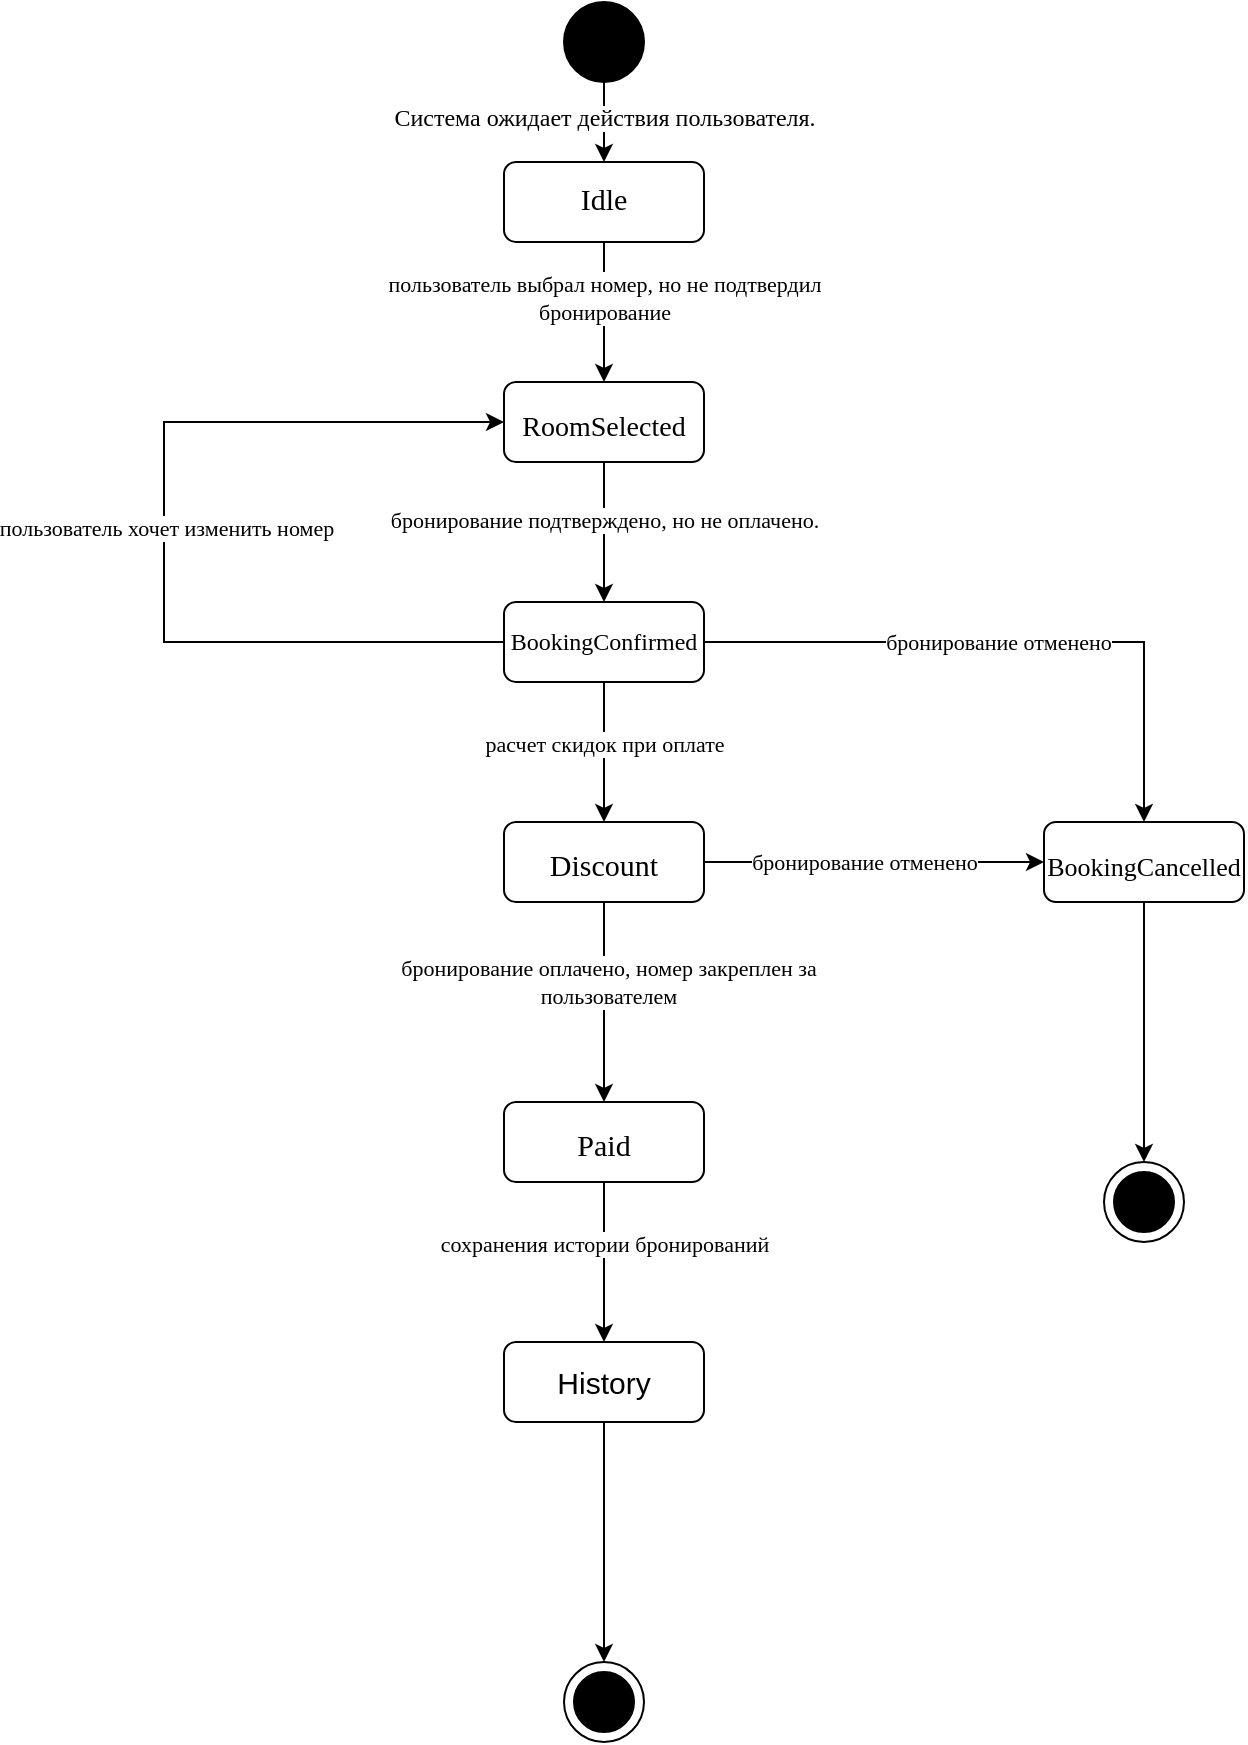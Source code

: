 <mxfile version="24.9.2" pages="3">
  <diagram name="Задание №1" id="jPfXPnXyg6fMa_7kMGMS">
    <mxGraphModel dx="1877" dy="565" grid="1" gridSize="10" guides="1" tooltips="1" connect="1" arrows="1" fold="1" page="1" pageScale="1" pageWidth="827" pageHeight="1169" math="0" shadow="0">
      <root>
        <mxCell id="0" />
        <mxCell id="1" parent="0" />
        <mxCell id="RVeRk9NaLnkhwBp9dZ_q-1" style="edgeStyle=orthogonalEdgeStyle;rounded=0;orthogonalLoop=1;jettySize=auto;html=1;exitX=0.5;exitY=1;exitDx=0;exitDy=0;entryX=0.5;entryY=0;entryDx=0;entryDy=0;" parent="1" source="RVeRk9NaLnkhwBp9dZ_q-3" target="RVeRk9NaLnkhwBp9dZ_q-6" edge="1">
          <mxGeometry relative="1" as="geometry">
            <Array as="points">
              <mxPoint x="-430" y="150" />
              <mxPoint x="-430" y="150" />
            </Array>
          </mxGeometry>
        </mxCell>
        <mxCell id="RVeRk9NaLnkhwBp9dZ_q-2" value="&lt;span style=&quot;line-height: 107%; font-family: &amp;quot;Times New Roman&amp;quot;, serif;&quot;&gt;&lt;font style=&quot;font-size: 12px;&quot;&gt;Cистема ожидает действия пользователя.&lt;/font&gt;&lt;/span&gt;" style="edgeLabel;html=1;align=center;verticalAlign=middle;resizable=0;points=[];" parent="RVeRk9NaLnkhwBp9dZ_q-1" vertex="1" connectable="0">
          <mxGeometry x="-0.126" relative="1" as="geometry">
            <mxPoint as="offset" />
          </mxGeometry>
        </mxCell>
        <mxCell id="RVeRk9NaLnkhwBp9dZ_q-3" value="" style="shape=ellipse;html=1;fillColor=strokeColor;fontSize=18;fontColor=#ffffff;" parent="1" vertex="1">
          <mxGeometry x="-450" y="90" width="40" height="40" as="geometry" />
        </mxCell>
        <mxCell id="RVeRk9NaLnkhwBp9dZ_q-4" style="edgeStyle=orthogonalEdgeStyle;rounded=0;orthogonalLoop=1;jettySize=auto;html=1;exitX=0.5;exitY=1;exitDx=0;exitDy=0;" parent="1" source="RVeRk9NaLnkhwBp9dZ_q-6" edge="1">
          <mxGeometry relative="1" as="geometry">
            <mxPoint x="-430" y="280" as="targetPoint" />
          </mxGeometry>
        </mxCell>
        <mxCell id="RVeRk9NaLnkhwBp9dZ_q-5" value="&lt;span style=&quot;line-height: 107%; font-family: &amp;quot;Times New Roman&amp;quot;, serif;&quot;&gt;&lt;font&gt;пользователь выбрал номер, но не подтвердил&lt;br/&gt;бронирование&lt;/font&gt;&lt;/span&gt;" style="edgeLabel;html=1;align=center;verticalAlign=middle;resizable=0;points=[];" parent="RVeRk9NaLnkhwBp9dZ_q-4" vertex="1" connectable="0">
          <mxGeometry x="-0.212" relative="1" as="geometry">
            <mxPoint as="offset" />
          </mxGeometry>
        </mxCell>
        <mxCell id="RVeRk9NaLnkhwBp9dZ_q-6" value="&lt;span style=&quot;line-height: 107%; font-family: &amp;quot;Times New Roman&amp;quot;, serif;&quot; lang=&quot;EN-US&quot;&gt;&lt;font style=&quot;font-size: 15px;&quot;&gt;Idle&lt;/font&gt;&lt;/span&gt;" style="shape=rect;rounded=1;html=1;whiteSpace=wrap;align=center;" parent="1" vertex="1">
          <mxGeometry x="-480" y="170" width="100" height="40" as="geometry" />
        </mxCell>
        <mxCell id="RVeRk9NaLnkhwBp9dZ_q-7" style="edgeStyle=orthogonalEdgeStyle;rounded=0;orthogonalLoop=1;jettySize=auto;html=1;exitX=0.5;exitY=1;exitDx=0;exitDy=0;entryX=0.5;entryY=0;entryDx=0;entryDy=0;" parent="1" source="RVeRk9NaLnkhwBp9dZ_q-9" target="RVeRk9NaLnkhwBp9dZ_q-14" edge="1">
          <mxGeometry relative="1" as="geometry" />
        </mxCell>
        <mxCell id="RVeRk9NaLnkhwBp9dZ_q-8" value="&lt;span style=&quot;font-family: &amp;quot;Times New Roman&amp;quot;, serif;&quot;&gt;бронирование подтверждено, но не оплачено.&lt;/span&gt;" style="edgeLabel;html=1;align=center;verticalAlign=middle;resizable=0;points=[];" parent="RVeRk9NaLnkhwBp9dZ_q-7" vertex="1" connectable="0">
          <mxGeometry x="-0.171" relative="1" as="geometry">
            <mxPoint as="offset" />
          </mxGeometry>
        </mxCell>
        <mxCell id="RVeRk9NaLnkhwBp9dZ_q-9" value="&lt;span style=&quot;line-height: 107%; font-family: &amp;quot;Times New Roman&amp;quot;, serif;&quot; lang=&quot;EN-US&quot;&gt;&lt;font style=&quot;font-size: 14px;&quot;&gt;RoomSelected&lt;/font&gt;&lt;/span&gt;&lt;span style=&quot;font-size:14.0pt;mso-bidi-font-size:12.0pt;line-height:107%;&amp;lt;br/&amp;gt;font-family:&amp;quot;Times New Roman&amp;quot;,serif;mso-fareast-font-family:Calibri;mso-fareast-theme-font:&amp;lt;br/&amp;gt;minor-latin;mso-ansi-language:RU;mso-fareast-language:EN-US;mso-bidi-language:&amp;lt;br/&amp;gt;AR-SA&quot; lang=&quot;EN-US&quot;&gt;&lt;/span&gt;" style="shape=rect;rounded=1;html=1;whiteSpace=wrap;align=center;" parent="1" vertex="1">
          <mxGeometry x="-480" y="280" width="100" height="40" as="geometry" />
        </mxCell>
        <mxCell id="RVeRk9NaLnkhwBp9dZ_q-12" style="edgeStyle=orthogonalEdgeStyle;rounded=0;orthogonalLoop=1;jettySize=auto;html=1;exitX=0.5;exitY=1;exitDx=0;exitDy=0;" parent="1" source="TlzSgodAhZHxygzYYADd-11" edge="1">
          <mxGeometry relative="1" as="geometry">
            <mxPoint x="-430" y="520" as="targetPoint" />
          </mxGeometry>
        </mxCell>
        <mxCell id="TlzSgodAhZHxygzYYADd-2" style="edgeStyle=orthogonalEdgeStyle;rounded=0;orthogonalLoop=1;jettySize=auto;html=1;" edge="1" parent="1" source="RVeRk9NaLnkhwBp9dZ_q-14" target="RVeRk9NaLnkhwBp9dZ_q-20">
          <mxGeometry relative="1" as="geometry" />
        </mxCell>
        <mxCell id="TlzSgodAhZHxygzYYADd-4" value="&lt;span style=&quot;line-height: 107%; font-family: &amp;quot;Times New Roman&amp;quot;, serif;&quot; lang=&quot;EN-US&quot;&gt;&lt;font&gt;бронирование отменено&lt;/font&gt;&lt;/span&gt;" style="edgeLabel;html=1;align=center;verticalAlign=middle;resizable=0;points=[];" vertex="1" connectable="0" parent="TlzSgodAhZHxygzYYADd-2">
          <mxGeometry x="-0.053" relative="1" as="geometry">
            <mxPoint as="offset" />
          </mxGeometry>
        </mxCell>
        <mxCell id="TlzSgodAhZHxygzYYADd-9" style="edgeStyle=orthogonalEdgeStyle;rounded=0;orthogonalLoop=1;jettySize=auto;html=1;entryX=0;entryY=0.5;entryDx=0;entryDy=0;exitX=0;exitY=0.5;exitDx=0;exitDy=0;" edge="1" parent="1" source="RVeRk9NaLnkhwBp9dZ_q-14" target="RVeRk9NaLnkhwBp9dZ_q-9">
          <mxGeometry relative="1" as="geometry">
            <Array as="points">
              <mxPoint x="-650" y="410" />
              <mxPoint x="-650" y="300" />
            </Array>
          </mxGeometry>
        </mxCell>
        <mxCell id="TlzSgodAhZHxygzYYADd-10" value="&lt;span style=&quot;font-family: &amp;quot;Times New Roman&amp;quot;, serif;&quot;&gt;пользователь хочет изменить номер&lt;/span&gt;" style="edgeLabel;html=1;align=center;verticalAlign=middle;resizable=0;points=[];" vertex="1" connectable="0" parent="TlzSgodAhZHxygzYYADd-9">
          <mxGeometry x="0.011" y="-1" relative="1" as="geometry">
            <mxPoint as="offset" />
          </mxGeometry>
        </mxCell>
        <mxCell id="RVeRk9NaLnkhwBp9dZ_q-14" value="&lt;span style=&quot;line-height: 107%; font-family: &amp;quot;Times New Roman&amp;quot;, serif;&quot; lang=&quot;EN-US&quot;&gt;&lt;font&gt;BookingConfirmed&lt;/font&gt;&lt;/span&gt;" style="shape=rect;rounded=1;html=1;whiteSpace=wrap;align=center;" parent="1" vertex="1">
          <mxGeometry x="-480" y="390" width="100" height="40" as="geometry" />
        </mxCell>
        <mxCell id="TlzSgodAhZHxygzYYADd-19" style="edgeStyle=orthogonalEdgeStyle;rounded=0;orthogonalLoop=1;jettySize=auto;html=1;" edge="1" parent="1" source="RVeRk9NaLnkhwBp9dZ_q-17" target="TlzSgodAhZHxygzYYADd-17">
          <mxGeometry relative="1" as="geometry" />
        </mxCell>
        <mxCell id="TlzSgodAhZHxygzYYADd-21" value="&lt;span style=&quot;line-height: 107%; font-family: &amp;quot;Times New Roman&amp;quot;, serif;&quot;&gt;&lt;font&gt;сохранения истории бронирований&lt;/font&gt;&lt;/span&gt;" style="edgeLabel;html=1;align=center;verticalAlign=middle;resizable=0;points=[];" vertex="1" connectable="0" parent="TlzSgodAhZHxygzYYADd-19">
          <mxGeometry x="-0.22" relative="1" as="geometry">
            <mxPoint as="offset" />
          </mxGeometry>
        </mxCell>
        <mxCell id="RVeRk9NaLnkhwBp9dZ_q-17" value="&lt;span style=&quot;line-height: 107%; font-family: &amp;quot;Times New Roman&amp;quot;, serif;&quot; lang=&quot;EN-US&quot;&gt;&lt;font style=&quot;font-size: 15px;&quot;&gt;Paid&lt;/font&gt;&lt;/span&gt;&lt;span style=&quot;font-size:14.0pt;mso-bidi-font-size:12.0pt;line-height:107%;&lt;br/&gt;font-family:&amp;quot;Times New Roman&amp;quot;,serif;mso-fareast-font-family:Calibri;mso-fareast-theme-font:&lt;br/&gt;minor-latin;mso-ansi-language:RU;mso-fareast-language:EN-US;mso-bidi-language:&lt;br/&gt;AR-SA&quot; lang=&quot;EN-US&quot;&gt;&lt;/span&gt;" style="shape=rect;rounded=1;html=1;whiteSpace=wrap;align=center;" parent="1" vertex="1">
          <mxGeometry x="-480" y="640" width="100" height="40" as="geometry" />
        </mxCell>
        <mxCell id="TlzSgodAhZHxygzYYADd-6" style="edgeStyle=orthogonalEdgeStyle;rounded=0;orthogonalLoop=1;jettySize=auto;html=1;entryX=0.5;entryY=0;entryDx=0;entryDy=0;entryPerimeter=0;" edge="1" parent="1" source="RVeRk9NaLnkhwBp9dZ_q-20" target="TlzSgodAhZHxygzYYADd-7">
          <mxGeometry relative="1" as="geometry">
            <mxPoint x="-160" y="520" as="targetPoint" />
          </mxGeometry>
        </mxCell>
        <mxCell id="RVeRk9NaLnkhwBp9dZ_q-20" value="&lt;span style=&quot;line-height: 107%; font-family: &amp;quot;Times New Roman&amp;quot;, serif;&quot; lang=&quot;EN-US&quot;&gt;&lt;font style=&quot;font-size: 13px;&quot;&gt;BookingCancelled&lt;/font&gt;&lt;/span&gt;&lt;span style=&quot;font-size:14.0pt;mso-bidi-font-size:12.0pt;line-height:107%;&lt;br/&gt;font-family:&amp;quot;Times New Roman&amp;quot;,serif;mso-fareast-font-family:Calibri;mso-fareast-theme-font:&lt;br/&gt;minor-latin;mso-ansi-language:EN-US;mso-fareast-language:EN-US;mso-bidi-language:&lt;br/&gt;AR-SA&quot; lang=&quot;EN-US&quot;&gt;&lt;/span&gt;" style="shape=rect;rounded=1;html=1;whiteSpace=wrap;align=center;" parent="1" vertex="1">
          <mxGeometry x="-210" y="500" width="100" height="40" as="geometry" />
        </mxCell>
        <mxCell id="RVeRk9NaLnkhwBp9dZ_q-22" value="" style="shape=mxgraph.sysml.actFinal;html=1;verticalLabelPosition=bottom;labelBackgroundColor=#ffffff;verticalAlign=top;" parent="1" vertex="1">
          <mxGeometry x="-450" y="920" width="40" height="40" as="geometry" />
        </mxCell>
        <mxCell id="TlzSgodAhZHxygzYYADd-7" value="" style="shape=mxgraph.sysml.actFinal;html=1;verticalLabelPosition=bottom;labelBackgroundColor=#ffffff;verticalAlign=top;" vertex="1" parent="1">
          <mxGeometry x="-180" y="670" width="40" height="40" as="geometry" />
        </mxCell>
        <mxCell id="TlzSgodAhZHxygzYYADd-12" style="edgeStyle=orthogonalEdgeStyle;rounded=0;orthogonalLoop=1;jettySize=auto;html=1;entryX=0.5;entryY=0;entryDx=0;entryDy=0;" edge="1" parent="1" source="TlzSgodAhZHxygzYYADd-11" target="RVeRk9NaLnkhwBp9dZ_q-17">
          <mxGeometry relative="1" as="geometry" />
        </mxCell>
        <mxCell id="TlzSgodAhZHxygzYYADd-13" value="&lt;span style=&quot;font-family: &amp;quot;Times New Roman&amp;quot;, serif;&quot;&gt;бронирование оплачено, номер закреплен за&lt;/span&gt;&lt;br style=&quot;font-family: &amp;quot;Times New Roman&amp;quot;, serif;&quot;&gt;&lt;span style=&quot;font-family: &amp;quot;Times New Roman&amp;quot;, serif;&quot;&gt;пользователем&lt;/span&gt;" style="edgeLabel;html=1;align=center;verticalAlign=middle;resizable=0;points=[];" vertex="1" connectable="0" parent="TlzSgodAhZHxygzYYADd-12">
          <mxGeometry x="-0.2" y="2" relative="1" as="geometry">
            <mxPoint as="offset" />
          </mxGeometry>
        </mxCell>
        <mxCell id="TlzSgodAhZHxygzYYADd-14" value="" style="edgeStyle=orthogonalEdgeStyle;rounded=0;orthogonalLoop=1;jettySize=auto;html=1;exitX=0.5;exitY=1;exitDx=0;exitDy=0;" edge="1" parent="1" source="RVeRk9NaLnkhwBp9dZ_q-14" target="TlzSgodAhZHxygzYYADd-11">
          <mxGeometry relative="1" as="geometry">
            <mxPoint x="-430" y="430" as="sourcePoint" />
            <mxPoint x="-430" y="520" as="targetPoint" />
          </mxGeometry>
        </mxCell>
        <mxCell id="TlzSgodAhZHxygzYYADd-15" value="&lt;span style=&quot;line-height: 107%; font-family: &amp;quot;Times New Roman&amp;quot;, serif;&quot;&gt;&lt;font&gt;расчет скидок при оплате&lt;/font&gt;&lt;/span&gt;" style="edgeLabel;html=1;align=center;verticalAlign=middle;resizable=0;points=[];" vertex="1" connectable="0" parent="TlzSgodAhZHxygzYYADd-14">
          <mxGeometry x="-0.129" relative="1" as="geometry">
            <mxPoint as="offset" />
          </mxGeometry>
        </mxCell>
        <mxCell id="TlzSgodAhZHxygzYYADd-27" style="edgeStyle=orthogonalEdgeStyle;rounded=0;orthogonalLoop=1;jettySize=auto;html=1;" edge="1" parent="1" source="TlzSgodAhZHxygzYYADd-11" target="RVeRk9NaLnkhwBp9dZ_q-20">
          <mxGeometry relative="1" as="geometry" />
        </mxCell>
        <mxCell id="TlzSgodAhZHxygzYYADd-11" value="&lt;span style=&quot;line-height: 107%; font-family: &amp;quot;Times New Roman&amp;quot;, serif;&quot; lang=&quot;EN-US&quot;&gt;&lt;font style=&quot;font-size: 15px;&quot;&gt;Discount&lt;/font&gt;&lt;/span&gt;&lt;span style=&quot;font-size:14.0pt;mso-bidi-font-size:12.0pt;line-height:107%;&amp;lt;br/&amp;gt;font-family:&amp;quot;Times New Roman&amp;quot;,serif;mso-fareast-font-family:Calibri;mso-fareast-theme-font:&amp;lt;br/&amp;gt;minor-latin;mso-ansi-language:RU;mso-fareast-language:EN-US;mso-bidi-language:&amp;lt;br/&amp;gt;AR-SA&quot; lang=&quot;EN-US&quot;&gt;&lt;/span&gt;" style="shape=rect;rounded=1;html=1;whiteSpace=wrap;align=center;" vertex="1" parent="1">
          <mxGeometry x="-480" y="500" width="100" height="40" as="geometry" />
        </mxCell>
        <mxCell id="TlzSgodAhZHxygzYYADd-17" value="&lt;span style=&quot;white-space-collapse: preserve;&quot; data-src-align=&quot;11:7&quot; class=&quot;EzKURWReUAB5oZgtQNkl&quot;&gt;&lt;font style=&quot;font-size: 15px;&quot;&gt;History&lt;/font&gt;&lt;/span&gt;" style="shape=rect;rounded=1;html=1;whiteSpace=wrap;align=center;" vertex="1" parent="1">
          <mxGeometry x="-480" y="760" width="100" height="40" as="geometry" />
        </mxCell>
        <mxCell id="TlzSgodAhZHxygzYYADd-23" style="edgeStyle=orthogonalEdgeStyle;rounded=0;orthogonalLoop=1;jettySize=auto;html=1;entryX=0.5;entryY=0;entryDx=0;entryDy=0;entryPerimeter=0;" edge="1" parent="1" source="TlzSgodAhZHxygzYYADd-17" target="RVeRk9NaLnkhwBp9dZ_q-22">
          <mxGeometry relative="1" as="geometry" />
        </mxCell>
        <mxCell id="TlzSgodAhZHxygzYYADd-28" value="&lt;span style=&quot;line-height: 107%; font-family: &amp;quot;Times New Roman&amp;quot;, serif;&quot; lang=&quot;EN-US&quot;&gt;&lt;font&gt;бронирование отменено&lt;/font&gt;&lt;/span&gt;" style="edgeLabel;html=1;align=center;verticalAlign=middle;resizable=0;points=[];" vertex="1" connectable="0" parent="1">
          <mxGeometry x="-300" y="520" as="geometry" />
        </mxCell>
      </root>
    </mxGraphModel>
  </diagram>
  <diagram id="KStxAqF-jE6KuAA6GCy7" name="Задание №2">
    <mxGraphModel dx="1877" dy="565" grid="1" gridSize="10" guides="1" tooltips="1" connect="1" arrows="1" fold="1" page="1" pageScale="1" pageWidth="827" pageHeight="1169" math="0" shadow="0">
      <root>
        <mxCell id="0" />
        <mxCell id="1" parent="0" />
        <mxCell id="VUrG0pBXN--cUXbd49W9-1" style="edgeStyle=orthogonalEdgeStyle;rounded=0;orthogonalLoop=1;jettySize=auto;html=1;exitX=0.5;exitY=1;exitDx=0;exitDy=0;entryX=0.5;entryY=0;entryDx=0;entryDy=0;" edge="1" parent="1" source="VUrG0pBXN--cUXbd49W9-3" target="VUrG0pBXN--cUXbd49W9-6">
          <mxGeometry relative="1" as="geometry" />
        </mxCell>
        <mxCell id="VUrG0pBXN--cUXbd49W9-2" value="&lt;span style=&quot;line-height: 107%; font-family: &amp;quot;Times New Roman&amp;quot;, serif;&quot;&gt;&lt;font&gt;Заявка только что создана&lt;/font&gt;&lt;/span&gt;" style="edgeLabel;html=1;align=center;verticalAlign=middle;resizable=0;points=[];" vertex="1" connectable="0" parent="VUrG0pBXN--cUXbd49W9-1">
          <mxGeometry x="-0.126" relative="1" as="geometry">
            <mxPoint as="offset" />
          </mxGeometry>
        </mxCell>
        <mxCell id="VUrG0pBXN--cUXbd49W9-3" value="" style="shape=ellipse;html=1;fillColor=strokeColor;fontSize=18;fontColor=#ffffff;" vertex="1" parent="1">
          <mxGeometry x="-450" y="90" width="40" height="40" as="geometry" />
        </mxCell>
        <mxCell id="VUrG0pBXN--cUXbd49W9-4" style="edgeStyle=orthogonalEdgeStyle;rounded=0;orthogonalLoop=1;jettySize=auto;html=1;exitX=0.5;exitY=1;exitDx=0;exitDy=0;entryX=0.5;entryY=0;entryDx=0;entryDy=0;" edge="1" parent="1" source="VUrG0pBXN--cUXbd49W9-6" target="VUrG0pBXN--cUXbd49W9-9">
          <mxGeometry relative="1" as="geometry" />
        </mxCell>
        <mxCell id="VUrG0pBXN--cUXbd49W9-5" value="&lt;span style=&quot;line-height: 107%; font-family: &amp;quot;Times New Roman&amp;quot;, serif;&quot;&gt;&lt;font&gt;Заявка отправлена клиенту для оплаты&lt;/font&gt;&lt;/span&gt;" style="edgeLabel;html=1;align=center;verticalAlign=middle;resizable=0;points=[];" vertex="1" connectable="0" parent="VUrG0pBXN--cUXbd49W9-4">
          <mxGeometry x="-0.212" relative="1" as="geometry">
            <mxPoint as="offset" />
          </mxGeometry>
        </mxCell>
        <mxCell id="VUrG0pBXN--cUXbd49W9-6" value="&lt;span style=&quot;white-space-collapse: preserve;&quot; data-src-align=&quot;3:7&quot; class=&quot;EzKURWReUAB5oZgtQNkl&quot;&gt;&lt;font style=&quot;font-size: 15px;&quot;&gt;Created&lt;/font&gt;&lt;/span&gt;" style="shape=rect;rounded=1;html=1;whiteSpace=wrap;align=center;" vertex="1" parent="1">
          <mxGeometry x="-480" y="170" width="100" height="40" as="geometry" />
        </mxCell>
        <mxCell id="VUrG0pBXN--cUXbd49W9-7" style="edgeStyle=orthogonalEdgeStyle;rounded=0;orthogonalLoop=1;jettySize=auto;html=1;exitX=0.5;exitY=1;exitDx=0;exitDy=0;entryX=0.5;entryY=0;entryDx=0;entryDy=0;" edge="1" parent="1" source="VUrG0pBXN--cUXbd49W9-9" target="VUrG0pBXN--cUXbd49W9-14">
          <mxGeometry relative="1" as="geometry" />
        </mxCell>
        <mxCell id="VUrG0pBXN--cUXbd49W9-8" value="&lt;span style=&quot;line-height: 107%; font-family: &amp;quot;Times New Roman&amp;quot;, serif;&quot; lang=&quot;EN-US&quot;&gt;&lt;font&gt;Клиент завершил оплату&lt;/font&gt;&lt;/span&gt;" style="edgeLabel;html=1;align=center;verticalAlign=middle;resizable=0;points=[];" vertex="1" connectable="0" parent="VUrG0pBXN--cUXbd49W9-7">
          <mxGeometry x="-0.171" relative="1" as="geometry">
            <mxPoint as="offset" />
          </mxGeometry>
        </mxCell>
        <mxCell id="VUrG0pBXN--cUXbd49W9-9" value="&lt;span style=&quot;white-space-collapse: preserve;&quot; data-src-align=&quot;3:7&quot; class=&quot;EzKURWReUAB5oZgtQNkl&quot;&gt;Awaiting&lt;/span&gt;&lt;span style=&quot;white-space-collapse: preserve;&quot;&gt; &lt;/span&gt;&lt;span style=&quot;white-space-collapse: preserve;&quot; data-src-align=&quot;11:6&quot; class=&quot;EzKURWReUAB5oZgtQNkl&quot;&gt;payment&lt;/span&gt;" style="shape=rect;rounded=1;html=1;whiteSpace=wrap;align=center;" vertex="1" parent="1">
          <mxGeometry x="-480" y="280" width="100" height="40" as="geometry" />
        </mxCell>
        <mxCell id="VUrG0pBXN--cUXbd49W9-12" style="edgeStyle=orthogonalEdgeStyle;rounded=0;orthogonalLoop=1;jettySize=auto;html=1;exitX=0.5;exitY=1;exitDx=0;exitDy=0;entryX=0.5;entryY=0;entryDx=0;entryDy=0;" edge="1" parent="1" source="VUrG0pBXN--cUXbd49W9-14" target="VUrG0pBXN--cUXbd49W9-17">
          <mxGeometry relative="1" as="geometry" />
        </mxCell>
        <mxCell id="VUrG0pBXN--cUXbd49W9-13" value="&lt;span style=&quot;line-height: 107%; font-family: &amp;quot;Times New Roman&amp;quot;, serif;&quot;&gt;&lt;font&gt;Система подтвердила успешное бронирование&lt;/font&gt;&lt;/span&gt;" style="edgeLabel;html=1;align=center;verticalAlign=middle;resizable=0;points=[];" vertex="1" connectable="0" parent="VUrG0pBXN--cUXbd49W9-12">
          <mxGeometry x="-0.129" relative="1" as="geometry">
            <mxPoint as="offset" />
          </mxGeometry>
        </mxCell>
        <mxCell id="VUrG0pBXN--cUXbd49W9-14" value="&lt;font style=&quot;font-size: 15px;&quot;&gt;&lt;span style=&quot;white-space-collapse: preserve;&quot; data-src-align=&quot;3:8&quot; class=&quot;EzKURWReUAB5oZgtQNkl&quot;&gt;Paid&lt;/span&gt;&lt;span style=&quot;white-space-collapse: preserve;&quot;&gt; for&lt;/span&gt;&lt;/font&gt;" style="shape=rect;rounded=1;html=1;whiteSpace=wrap;align=center;" vertex="1" parent="1">
          <mxGeometry x="-480" y="390" width="100" height="40" as="geometry" />
        </mxCell>
        <mxCell id="VUrG0pBXN--cUXbd49W9-15" style="edgeStyle=orthogonalEdgeStyle;rounded=0;orthogonalLoop=1;jettySize=auto;html=1;entryX=0;entryY=0.5;entryDx=0;entryDy=0;exitX=1;exitY=0.5;exitDx=0;exitDy=0;" edge="1" parent="1" source="VUrG0pBXN--cUXbd49W9-9" target="VUrG0pBXN--cUXbd49W9-20">
          <mxGeometry relative="1" as="geometry">
            <mxPoint x="-340" y="430" as="sourcePoint" />
            <Array as="points">
              <mxPoint x="-200" y="300" />
              <mxPoint x="-200" y="630" />
            </Array>
          </mxGeometry>
        </mxCell>
        <mxCell id="VUrG0pBXN--cUXbd49W9-16" value="&lt;span style=&quot;line-height: 107%; font-family: &amp;quot;Times New Roman&amp;quot;, serif;&quot;&gt;&lt;font&gt;клиент не успел оплатить в установленный срок&lt;/font&gt;&lt;/span&gt;" style="edgeLabel;html=1;align=center;verticalAlign=middle;resizable=0;points=[];" vertex="1" connectable="0" parent="VUrG0pBXN--cUXbd49W9-15">
          <mxGeometry x="-0.274" y="1" relative="1" as="geometry">
            <mxPoint as="offset" />
          </mxGeometry>
        </mxCell>
        <mxCell id="Tp26T1ByASO4Z4MXi3Yr-1" style="edgeStyle=orthogonalEdgeStyle;rounded=0;orthogonalLoop=1;jettySize=auto;html=1;entryX=0.5;entryY=0;entryDx=0;entryDy=0;" edge="1" parent="1" source="VUrG0pBXN--cUXbd49W9-17" target="VUrG0pBXN--cUXbd49W9-20">
          <mxGeometry relative="1" as="geometry" />
        </mxCell>
        <mxCell id="VUrG0pBXN--cUXbd49W9-17" value="&lt;span style=&quot;white-space-collapse: preserve;&quot; data-src-align=&quot;3:12&quot; class=&quot;EzKURWReUAB5oZgtQNkl&quot;&gt;&lt;font style=&quot;font-size: 15px;&quot;&gt;Confirmed&lt;/font&gt;&lt;/span&gt;" style="shape=rect;rounded=1;html=1;whiteSpace=wrap;align=center;" vertex="1" parent="1">
          <mxGeometry x="-480" y="490" width="100" height="40" as="geometry" />
        </mxCell>
        <mxCell id="Tp26T1ByASO4Z4MXi3Yr-2" style="edgeStyle=orthogonalEdgeStyle;rounded=0;orthogonalLoop=1;jettySize=auto;html=1;" edge="1" parent="1" source="VUrG0pBXN--cUXbd49W9-20" target="VUrG0pBXN--cUXbd49W9-22">
          <mxGeometry relative="1" as="geometry" />
        </mxCell>
        <mxCell id="VUrG0pBXN--cUXbd49W9-20" value="&lt;span style=&quot;white-space-collapse: preserve;&quot; data-src-align=&quot;3:8&quot; class=&quot;EzKURWReUAB5oZgtQNkl&quot;&gt;&lt;font style=&quot;font-size: 15px;&quot;&gt;Cancelled&lt;/font&gt;&lt;/span&gt;" style="shape=rect;rounded=1;html=1;whiteSpace=wrap;align=center;" vertex="1" parent="1">
          <mxGeometry x="-480" y="610" width="100" height="40" as="geometry" />
        </mxCell>
        <mxCell id="VUrG0pBXN--cUXbd49W9-22" value="" style="shape=mxgraph.sysml.actFinal;html=1;verticalLabelPosition=bottom;labelBackgroundColor=#ffffff;verticalAlign=top;" vertex="1" parent="1">
          <mxGeometry x="-450" y="720" width="40" height="40" as="geometry" />
        </mxCell>
        <mxCell id="Tp26T1ByASO4Z4MXi3Yr-3" value="&lt;span style=&quot;line-height: 107%; font-family: &amp;quot;Times New Roman&amp;quot;, serif;&quot; lang=&quot;EN-US&quot;&gt;&lt;font&gt;Заявка была отменена&lt;/font&gt;&lt;/span&gt;" style="edgeLabel;html=1;align=center;verticalAlign=middle;resizable=0;points=[];" vertex="1" connectable="0" parent="1">
          <mxGeometry x="-430" y="560" as="geometry" />
        </mxCell>
      </root>
    </mxGraphModel>
  </diagram>
  <diagram id="qwBpl7Y36HBn-xzK-Uzs" name="Задание №3">
    <mxGraphModel dx="1615" dy="2038" grid="1" gridSize="10" guides="1" tooltips="1" connect="1" arrows="1" fold="1" page="1" pageScale="1" pageWidth="827" pageHeight="1169" math="0" shadow="0">
      <root>
        <mxCell id="0" />
        <mxCell id="1" parent="0" />
        <mxCell id="a_NT3D-Suet4lIsaVUus-1" style="edgeStyle=orthogonalEdgeStyle;rounded=0;orthogonalLoop=1;jettySize=auto;html=1;exitX=1;exitY=0.333;exitDx=0;exitDy=0;exitPerimeter=0;entryX=0;entryY=0.5;entryDx=0;entryDy=0;curved=1;" edge="1" parent="1" source="a_NT3D-Suet4lIsaVUus-3" target="a_NT3D-Suet4lIsaVUus-23">
          <mxGeometry relative="1" as="geometry" />
        </mxCell>
        <mxCell id="a_NT3D-Suet4lIsaVUus-63" style="edgeStyle=orthogonalEdgeStyle;rounded=0;orthogonalLoop=1;jettySize=auto;html=1;entryX=0;entryY=0.5;entryDx=0;entryDy=0;curved=1;" edge="1" parent="1" target="a_NT3D-Suet4lIsaVUus-26">
          <mxGeometry relative="1" as="geometry">
            <mxPoint x="180" y="620" as="sourcePoint" />
          </mxGeometry>
        </mxCell>
        <mxCell id="a_NT3D-Suet4lIsaVUus-66" style="edgeStyle=orthogonalEdgeStyle;rounded=0;orthogonalLoop=1;jettySize=auto;html=1;entryX=0;entryY=0.5;entryDx=0;entryDy=0;curved=1;exitX=1;exitY=0.333;exitDx=0;exitDy=0;exitPerimeter=0;" edge="1" parent="1" source="a_NT3D-Suet4lIsaVUus-3" target="a_NT3D-Suet4lIsaVUus-29">
          <mxGeometry relative="1" as="geometry" />
        </mxCell>
        <mxCell id="a_NT3D-Suet4lIsaVUus-3" value="Admin" style="shape=umlActor;verticalLabelPosition=bottom;verticalAlign=top;html=1;outlineConnect=0;" vertex="1" parent="1">
          <mxGeometry x="150" y="600" width="30" height="60" as="geometry" />
        </mxCell>
        <mxCell id="a_NT3D-Suet4lIsaVUus-60" style="edgeStyle=orthogonalEdgeStyle;rounded=0;orthogonalLoop=1;jettySize=auto;html=1;entryX=0;entryY=0.5;entryDx=0;entryDy=0;curved=1;" edge="1" parent="1" source="a_NT3D-Suet4lIsaVUus-5" target="a_NT3D-Suet4lIsaVUus-22">
          <mxGeometry relative="1" as="geometry" />
        </mxCell>
        <mxCell id="a_NT3D-Suet4lIsaVUus-61" style="edgeStyle=orthogonalEdgeStyle;rounded=0;orthogonalLoop=1;jettySize=auto;html=1;entryX=0;entryY=0.5;entryDx=0;entryDy=0;curved=1;" edge="1" parent="1" source="a_NT3D-Suet4lIsaVUus-5" target="a_NT3D-Suet4lIsaVUus-39">
          <mxGeometry relative="1" as="geometry" />
        </mxCell>
        <mxCell id="a_NT3D-Suet4lIsaVUus-62" style="edgeStyle=orthogonalEdgeStyle;rounded=0;orthogonalLoop=1;jettySize=auto;html=1;entryX=0;entryY=0.5;entryDx=0;entryDy=0;curved=1;" edge="1" parent="1" source="a_NT3D-Suet4lIsaVUus-5" target="a_NT3D-Suet4lIsaVUus-21">
          <mxGeometry relative="1" as="geometry" />
        </mxCell>
        <mxCell id="a_NT3D-Suet4lIsaVUus-5" value="&lt;span style=&quot;white-space: pre-wrap;&quot; data-src-align=&quot;3:13&quot; class=&quot;EzKURWReUAB5oZgtQNkl&quot;&gt;Teacher&lt;/span&gt;" style="shape=umlActor;verticalLabelPosition=bottom;verticalAlign=top;html=1;outlineConnect=0;" vertex="1" parent="1">
          <mxGeometry x="160" y="310" width="30" height="60" as="geometry" />
        </mxCell>
        <mxCell id="a_NT3D-Suet4lIsaVUus-7" style="edgeStyle=orthogonalEdgeStyle;rounded=0;orthogonalLoop=1;jettySize=auto;html=1;exitX=1;exitY=0.333;exitDx=0;exitDy=0;exitPerimeter=0;entryX=0;entryY=0.5;entryDx=0;entryDy=0;curved=1;" edge="1" parent="1" source="a_NT3D-Suet4lIsaVUus-8" target="a_NT3D-Suet4lIsaVUus-12">
          <mxGeometry relative="1" as="geometry" />
        </mxCell>
        <mxCell id="a_NT3D-Suet4lIsaVUus-8" value="&lt;span style=&quot;white-space: pre-wrap;&quot; data-src-align=&quot;3:7&quot; class=&quot;EzKURWReUAB5oZgtQNkl&quot;&gt;Student&lt;/span&gt;" style="shape=umlActor;verticalLabelPosition=bottom;verticalAlign=top;html=1;outlineConnect=0;" vertex="1" parent="1">
          <mxGeometry x="160" y="10" width="30" height="60" as="geometry" />
        </mxCell>
        <mxCell id="a_NT3D-Suet4lIsaVUus-11" value="&lt;span style=&quot;line-height: 107%; font-family: &amp;quot;Times New Roman&amp;quot;, serif;&quot; lang=&quot;EN-US&quot;&gt;&lt;font&gt;Просмотр доступных курсов&lt;/font&gt;&lt;/span&gt;" style="ellipse;whiteSpace=wrap;html=1;" vertex="1" parent="1">
          <mxGeometry x="320" y="50" width="140" height="70" as="geometry" />
        </mxCell>
        <mxCell id="a_NT3D-Suet4lIsaVUus-12" value="&lt;span style=&quot;line-height: 107%; font-family: &amp;quot;Times New Roman&amp;quot;, serif;&quot; lang=&quot;EN-US&quot;&gt;&lt;font&gt;Регистрация и авторизация&lt;/font&gt;&lt;/span&gt;" style="ellipse;whiteSpace=wrap;html=1;" vertex="1" parent="1">
          <mxGeometry x="320" y="-120" width="140" height="70" as="geometry" />
        </mxCell>
        <mxCell id="a_NT3D-Suet4lIsaVUus-57" style="edgeStyle=orthogonalEdgeStyle;rounded=0;orthogonalLoop=1;jettySize=auto;html=1;exitX=0;exitY=0.5;exitDx=0;exitDy=0;dashed=1;dashPattern=8 8;curved=1;entryX=1;entryY=0.5;entryDx=0;entryDy=0;" edge="1" parent="1" source="a_NT3D-Suet4lIsaVUus-17" target="a_NT3D-Suet4lIsaVUus-21">
          <mxGeometry relative="1" as="geometry">
            <mxPoint x="610" y="340" as="targetPoint" />
          </mxGeometry>
        </mxCell>
        <mxCell id="a_NT3D-Suet4lIsaVUus-17" value="&lt;span style=&quot;line-height: 107%; font-family: &amp;quot;Times New Roman&amp;quot;, serif;&quot; lang=&quot;EN-US&quot;&gt;&lt;font&gt;Добавление материалов курса&lt;/font&gt;&lt;/span&gt;" style="ellipse;whiteSpace=wrap;html=1;" vertex="1" parent="1">
          <mxGeometry x="780" y="390" width="140" height="70" as="geometry" />
        </mxCell>
        <mxCell id="a_NT3D-Suet4lIsaVUus-56" style="edgeStyle=orthogonalEdgeStyle;rounded=0;orthogonalLoop=1;jettySize=auto;html=1;entryX=1;entryY=0.5;entryDx=0;entryDy=0;dashed=1;dashPattern=8 8;curved=1;" edge="1" parent="1" source="a_NT3D-Suet4lIsaVUus-20" target="a_NT3D-Suet4lIsaVUus-21">
          <mxGeometry relative="1" as="geometry" />
        </mxCell>
        <mxCell id="a_NT3D-Suet4lIsaVUus-20" value="&lt;span style=&quot;line-height: 107%; font-family: &amp;quot;Times New Roman&amp;quot;, serif;&quot; lang=&quot;EN-US&quot;&gt;&lt;font&gt;Создание тестов для курсов&lt;/font&gt;&lt;/span&gt;" style="ellipse;whiteSpace=wrap;html=1;" vertex="1" parent="1">
          <mxGeometry x="760" y="220" width="140" height="70" as="geometry" />
        </mxCell>
        <mxCell id="a_NT3D-Suet4lIsaVUus-21" value="&lt;span style=&quot;line-height: 107%; font-family: &amp;quot;Times New Roman&amp;quot;, serif;&quot; lang=&quot;EN-US&quot;&gt;&lt;font&gt;Создание и редактирование курсов&lt;/font&gt;&lt;/span&gt;" style="ellipse;whiteSpace=wrap;html=1;" vertex="1" parent="1">
          <mxGeometry x="460" y="310" width="140" height="70" as="geometry" />
        </mxCell>
        <mxCell id="a_NT3D-Suet4lIsaVUus-22" value="&lt;span style=&quot;line-height: 107%; font-family: &amp;quot;Times New Roman&amp;quot;, serif;&quot; lang=&quot;EN-US&quot;&gt;&lt;font&gt;Просмотр статистики успеваемости студентов&lt;/font&gt;&lt;/span&gt;" style="ellipse;whiteSpace=wrap;html=1;" vertex="1" parent="1">
          <mxGeometry x="310" y="210" width="140" height="70" as="geometry" />
        </mxCell>
        <mxCell id="a_NT3D-Suet4lIsaVUus-23" value="&lt;span style=&quot;line-height: 107%; font-family: &amp;quot;Times New Roman&amp;quot;, serif;&quot; lang=&quot;EN-US&quot;&gt;&lt;font&gt;Управление учетными записями пользователей&lt;/font&gt;&lt;/span&gt;" style="ellipse;whiteSpace=wrap;html=1;" vertex="1" parent="1">
          <mxGeometry x="370" y="550" width="140" height="70" as="geometry" />
        </mxCell>
        <mxCell id="a_NT3D-Suet4lIsaVUus-26" value="&lt;span style=&quot;line-height: 107%; font-family: &amp;quot;Times New Roman&amp;quot;, serif;&quot; lang=&quot;EN-US&quot;&gt;&lt;font&gt;Управление категориями курсов&lt;/font&gt;&lt;/span&gt;" style="ellipse;whiteSpace=wrap;html=1;" vertex="1" parent="1">
          <mxGeometry x="360" y="650" width="140" height="70" as="geometry" />
        </mxCell>
        <mxCell id="a_NT3D-Suet4lIsaVUus-29" value="&lt;span style=&quot;line-height: 107%; font-family: &amp;quot;Times New Roman&amp;quot;, serif;&quot;&gt;&lt;font&gt;Просмотр аналитики системы&amp;nbsp;&lt;/font&gt;&lt;/span&gt;" style="ellipse;whiteSpace=wrap;html=1;" vertex="1" parent="1">
          <mxGeometry x="400" y="760" width="140" height="70" as="geometry" />
        </mxCell>
        <mxCell id="a_NT3D-Suet4lIsaVUus-36" value="&lt;span style=&quot;line-height: 107%; font-family: &amp;quot;Times New Roman&amp;quot;, serif;&quot; lang=&quot;EN-US&quot;&gt;&lt;font&gt;Оставление отзывов на курсы&lt;/font&gt;&lt;/span&gt;" style="ellipse;whiteSpace=wrap;html=1;" vertex="1" parent="1">
          <mxGeometry x="930" y="30" width="140" height="70" as="geometry" />
        </mxCell>
        <mxCell id="a_NT3D-Suet4lIsaVUus-45" style="edgeStyle=orthogonalEdgeStyle;rounded=0;orthogonalLoop=1;jettySize=auto;html=1;entryX=1;entryY=0.5;entryDx=0;entryDy=0;curved=1;dashed=1;dashPattern=8 8;" edge="1" parent="1" source="a_NT3D-Suet4lIsaVUus-37" target="a_NT3D-Suet4lIsaVUus-38">
          <mxGeometry relative="1" as="geometry" />
        </mxCell>
        <mxCell id="a_NT3D-Suet4lIsaVUus-37" value="&lt;span style=&quot;line-height: 107%; font-family: &amp;quot;Times New Roman&amp;quot;, serif;&quot;&gt;&lt;font&gt;Прохождение тестов и отслеживание прогресса&lt;/font&gt;&lt;/span&gt;" style="ellipse;whiteSpace=wrap;html=1;" vertex="1" parent="1">
          <mxGeometry x="930" y="-160" width="140" height="70" as="geometry" />
        </mxCell>
        <mxCell id="a_NT3D-Suet4lIsaVUus-44" style="edgeStyle=orthogonalEdgeStyle;rounded=0;orthogonalLoop=1;jettySize=auto;html=1;entryX=1;entryY=0.5;entryDx=0;entryDy=0;dashed=1;dashPattern=8 8;curved=1;" edge="1" parent="1" source="a_NT3D-Suet4lIsaVUus-38" target="a_NT3D-Suet4lIsaVUus-11">
          <mxGeometry relative="1" as="geometry" />
        </mxCell>
        <mxCell id="a_NT3D-Suet4lIsaVUus-38" value="&lt;span style=&quot;line-height: 107%; font-family: &amp;quot;Times New Roman&amp;quot;, serif;&quot; lang=&quot;EN-US&quot;&gt;&lt;font&gt;Запись на курс&lt;/font&gt;&lt;/span&gt;" style="ellipse;whiteSpace=wrap;html=1;" vertex="1" parent="1">
          <mxGeometry x="640" y="-50" width="140" height="70" as="geometry" />
        </mxCell>
        <mxCell id="a_NT3D-Suet4lIsaVUus-39" value="&lt;span style=&quot;line-height: 107%; font-family: &amp;quot;Times New Roman&amp;quot;, serif;&quot; lang=&quot;EN-US&quot;&gt;&lt;font&gt;Модерация отзывов&lt;/font&gt;&lt;/span&gt;" style="ellipse;whiteSpace=wrap;html=1;" vertex="1" parent="1">
          <mxGeometry x="274" y="450" width="140" height="70" as="geometry" />
        </mxCell>
        <mxCell id="a_NT3D-Suet4lIsaVUus-46" style="edgeStyle=orthogonalEdgeStyle;rounded=0;orthogonalLoop=1;jettySize=auto;html=1;entryX=1;entryY=0.5;entryDx=0;entryDy=0;dashed=1;dashPattern=8 8;curved=1;" edge="1" parent="1" source="a_NT3D-Suet4lIsaVUus-36" target="a_NT3D-Suet4lIsaVUus-38">
          <mxGeometry relative="1" as="geometry" />
        </mxCell>
        <mxCell id="a_NT3D-Suet4lIsaVUus-51" value="extend" style="edgeLabel;html=1;align=center;verticalAlign=middle;resizable=0;points=[];" vertex="1" connectable="0" parent="1">
          <mxGeometry x="350" y="39.997" as="geometry">
            <mxPoint x="505" y="-2" as="offset" />
          </mxGeometry>
        </mxCell>
        <mxCell id="a_NT3D-Suet4lIsaVUus-52" style="edgeStyle=orthogonalEdgeStyle;rounded=0;orthogonalLoop=1;jettySize=auto;html=1;entryX=0;entryY=0.5;entryDx=0;entryDy=0;curved=1;" edge="1" parent="1" target="a_NT3D-Suet4lIsaVUus-11">
          <mxGeometry relative="1" as="geometry">
            <mxPoint x="190" y="30" as="sourcePoint" />
          </mxGeometry>
        </mxCell>
        <mxCell id="a_NT3D-Suet4lIsaVUus-53" value="include" style="edgeLabel;html=1;align=center;verticalAlign=middle;resizable=0;points=[];" vertex="1" connectable="0" parent="1">
          <mxGeometry x="539.998" y="330" as="geometry">
            <mxPoint x="13" y="-291" as="offset" />
          </mxGeometry>
        </mxCell>
        <mxCell id="a_NT3D-Suet4lIsaVUus-54" value="include" style="edgeLabel;html=1;align=center;verticalAlign=middle;resizable=0;points=[];" vertex="1" connectable="0" parent="1">
          <mxGeometry x="849.998" y="200" as="geometry">
            <mxPoint x="13" y="-291" as="offset" />
          </mxGeometry>
        </mxCell>
        <mxCell id="a_NT3D-Suet4lIsaVUus-58" value="include" style="edgeLabel;html=1;align=center;verticalAlign=middle;resizable=0;points=[];" vertex="1" connectable="0" parent="1">
          <mxGeometry x="599.998" y="640" as="geometry">
            <mxPoint x="103" y="-370" as="offset" />
          </mxGeometry>
        </mxCell>
        <mxCell id="a_NT3D-Suet4lIsaVUus-59" value="include" style="edgeLabel;html=1;align=center;verticalAlign=middle;resizable=0;points=[];" vertex="1" connectable="0" parent="1">
          <mxGeometry x="591.538" y="640" as="geometry">
            <mxPoint x="117" y="-235" as="offset" />
          </mxGeometry>
        </mxCell>
        <mxCell id="a_NT3D-Suet4lIsaVUus-67" style="edgeStyle=orthogonalEdgeStyle;rounded=0;orthogonalLoop=1;jettySize=auto;html=1;entryX=0;entryY=0.333;entryDx=0;entryDy=0;entryPerimeter=0;endArrow=block;endFill=0;" edge="1" parent="1" source="a_NT3D-Suet4lIsaVUus-3" target="a_NT3D-Suet4lIsaVUus-8">
          <mxGeometry relative="1" as="geometry">
            <Array as="points">
              <mxPoint x="30" y="630" />
              <mxPoint x="30" y="30" />
            </Array>
          </mxGeometry>
        </mxCell>
        <mxCell id="a_NT3D-Suet4lIsaVUus-69" style="edgeStyle=orthogonalEdgeStyle;rounded=0;orthogonalLoop=1;jettySize=auto;html=1;entryX=0.5;entryY=1.333;entryDx=0;entryDy=0;entryPerimeter=0;curved=1;endArrow=block;endFill=0;" edge="1" parent="1" source="a_NT3D-Suet4lIsaVUus-5" target="a_NT3D-Suet4lIsaVUus-8">
          <mxGeometry relative="1" as="geometry" />
        </mxCell>
      </root>
    </mxGraphModel>
  </diagram>
</mxfile>

